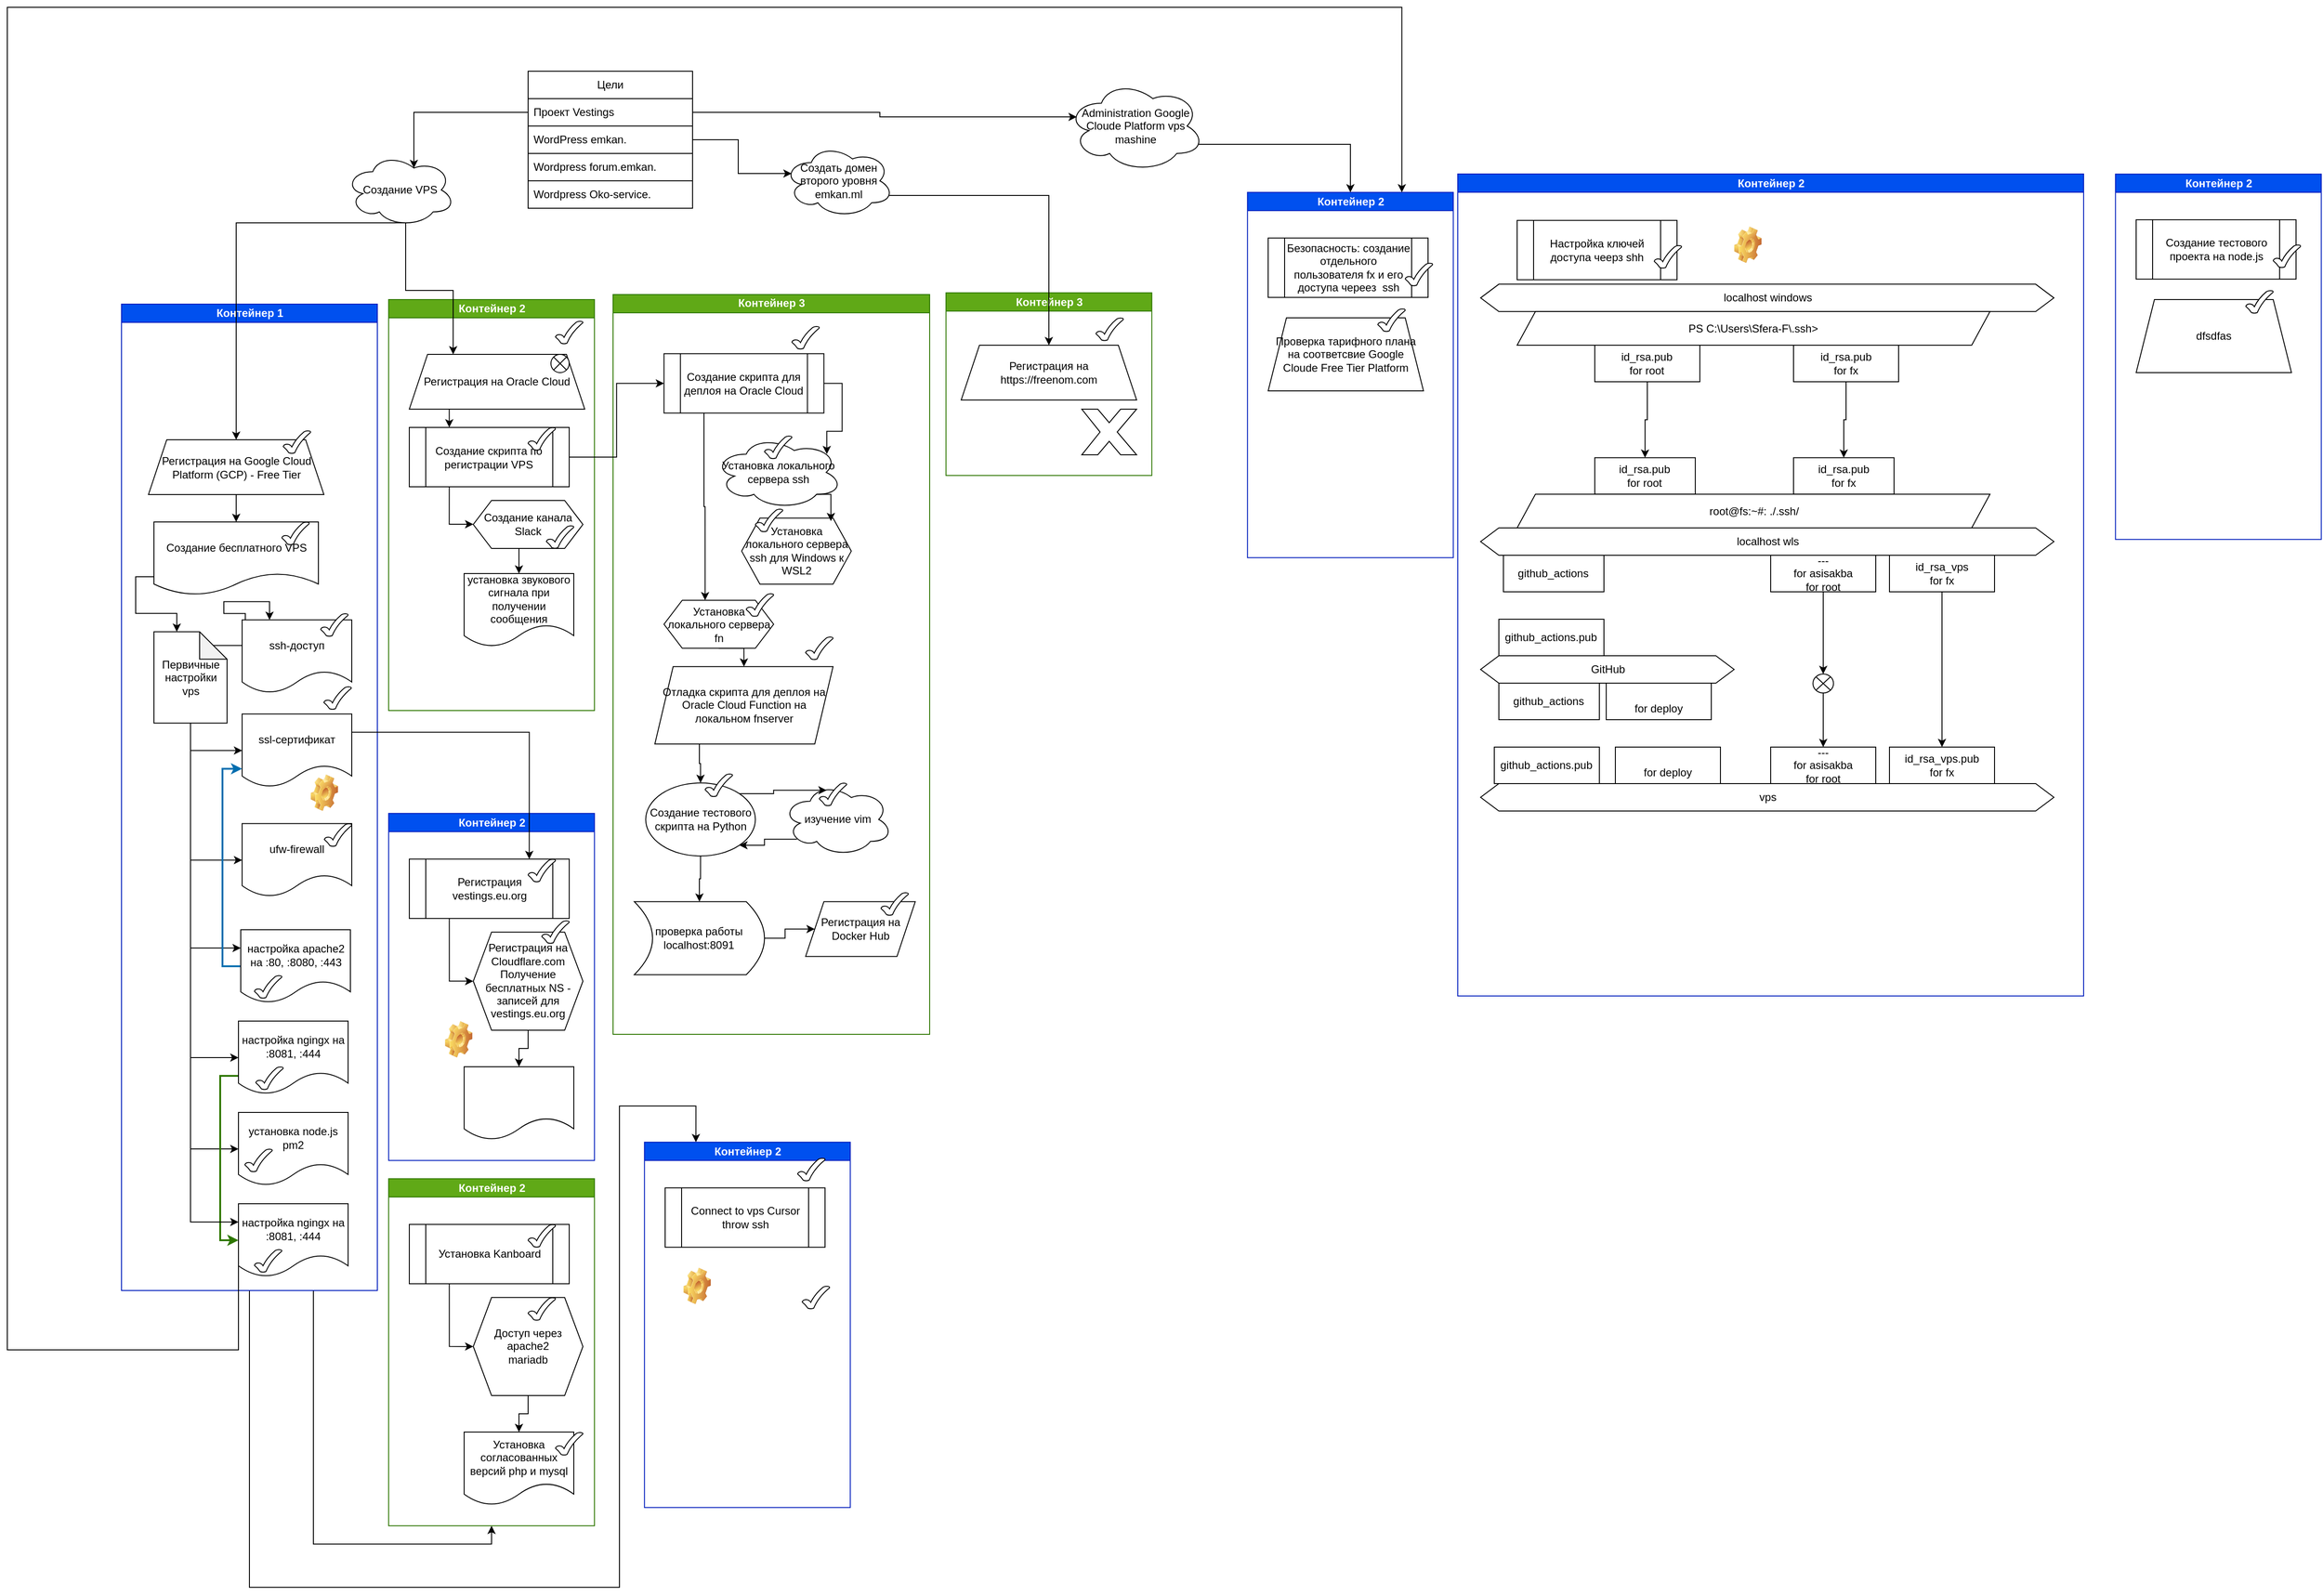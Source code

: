 <mxfile version="27.1.1">
  <diagram name="Страница — 1" id="y9uAkK9SQgBjB_mhI2ea">
    <mxGraphModel dx="1703" dy="1818" grid="1" gridSize="10" guides="1" tooltips="1" connect="1" arrows="1" fold="1" page="1" pageScale="1" pageWidth="827" pageHeight="1169" math="0" shadow="0">
      <root>
        <mxCell id="0" />
        <mxCell id="1" parent="0" />
        <mxCell id="VCovVzGfJwYaB5BmL19w-1" value="&lt;div&gt;Контейнер 2&lt;/div&gt;" style="swimlane;html=1;startSize=20;horizontal=0;rotation=90;fillColor=#0050ef;fontColor=#ffffff;strokeColor=#001DBC;" vertex="1" parent="1">
          <mxGeometry x="1189.995" y="90.005" width="400" height="225.27" as="geometry">
            <mxRectangle x="207.63" y="435" width="670" height="40" as="alternateBounds" />
          </mxGeometry>
        </mxCell>
        <mxCell id="VCovVzGfJwYaB5BmL19w-12" value="Проверка тарифного плана на соответсвие Google Cloude Free Tier Platform" style="shape=trapezoid;perimeter=trapezoidPerimeter;whiteSpace=wrap;html=1;fixedSize=1;" vertex="1" parent="VCovVzGfJwYaB5BmL19w-1">
          <mxGeometry x="110.01" y="50" width="169.99" height="80" as="geometry" />
        </mxCell>
        <mxCell id="VCovVzGfJwYaB5BmL19w-2" value="Безопасность: создание отдельного пользователя fx и его доступа череез&amp;nbsp; ssh" style="shape=process;whiteSpace=wrap;html=1;backgroundOutline=1;" vertex="1" parent="VCovVzGfJwYaB5BmL19w-1">
          <mxGeometry x="110.005" y="-37.365" width="175" height="65" as="geometry" />
        </mxCell>
        <mxCell id="VCovVzGfJwYaB5BmL19w-3" value="" style="verticalLabelPosition=bottom;verticalAlign=top;html=1;shape=mxgraph.basic.tick" vertex="1" parent="VCovVzGfJwYaB5BmL19w-1">
          <mxGeometry x="260.01" y="-10.01" width="30" height="25" as="geometry" />
        </mxCell>
        <mxCell id="VCovVzGfJwYaB5BmL19w-4" value="" style="verticalLabelPosition=bottom;verticalAlign=top;html=1;shape=mxgraph.basic.tick" vertex="1" parent="VCovVzGfJwYaB5BmL19w-1">
          <mxGeometry x="230.01" y="39.99" width="30" height="25" as="geometry" />
        </mxCell>
        <mxCell id="_iWKkWi0aREAEa-467sO-74" style="edgeStyle=orthogonalEdgeStyle;rounded=0;orthogonalLoop=1;jettySize=auto;html=1;exitX=1;exitY=0.25;exitDx=0;exitDy=0;entryX=1;entryY=0.5;entryDx=0;entryDy=0;" parent="1" source="NwDME-IFeq2rPD6jmmSG-1" target="_iWKkWi0aREAEa-467sO-64" edge="1">
          <mxGeometry relative="1" as="geometry" />
        </mxCell>
        <mxCell id="_iWKkWi0aREAEa-467sO-75" style="edgeStyle=orthogonalEdgeStyle;rounded=0;orthogonalLoop=1;jettySize=auto;html=1;exitX=1;exitY=0.5;exitDx=0;exitDy=0;entryX=0;entryY=0.75;entryDx=0;entryDy=0;" parent="1" source="NwDME-IFeq2rPD6jmmSG-1" target="_iWKkWi0aREAEa-467sO-26" edge="1">
          <mxGeometry relative="1" as="geometry">
            <Array as="points">
              <mxPoint x="185" y="1530" />
              <mxPoint x="590" y="1530" />
              <mxPoint x="590" y="1003" />
              <mxPoint x="674" y="1003" />
            </Array>
          </mxGeometry>
        </mxCell>
        <mxCell id="NwDME-IFeq2rPD6jmmSG-1" value="Контейнер 1" style="swimlane;html=1;startSize=20;horizontal=0;rotation=90;flipV=0;flipH=0;movable=1;resizable=1;rotatable=1;deletable=1;editable=1;locked=0;connectable=1;fillColor=#0050ef;fontColor=#ffffff;strokeColor=#001DBC;" parent="1" vertex="1">
          <mxGeometry x="-355" y="525" width="1080" height="280" as="geometry">
            <mxRectangle x="-25.0" y="435" width="670" height="40" as="alternateBounds" />
          </mxGeometry>
        </mxCell>
        <mxCell id="NwDME-IFeq2rPD6jmmSG-5" value="&lt;div&gt;Создание бесплатного VPS&lt;/div&gt;" style="shape=document;whiteSpace=wrap;html=1;boundedLbl=1;" parent="NwDME-IFeq2rPD6jmmSG-1" vertex="1">
          <mxGeometry x="435.5" y="-161.5" width="180" height="80" as="geometry" />
        </mxCell>
        <mxCell id="_iWKkWi0aREAEa-467sO-4" style="edgeStyle=orthogonalEdgeStyle;rounded=0;orthogonalLoop=1;jettySize=auto;html=1;exitX=0.5;exitY=1;exitDx=0;exitDy=0;entryX=0.5;entryY=0;entryDx=0;entryDy=0;" parent="NwDME-IFeq2rPD6jmmSG-1" source="_iWKkWi0aREAEa-467sO-1" target="NwDME-IFeq2rPD6jmmSG-5" edge="1">
          <mxGeometry relative="1" as="geometry" />
        </mxCell>
        <mxCell id="_iWKkWi0aREAEa-467sO-1" value="Регистрация на Google Cloud Platform (GCP) - Free Tier" style="shape=trapezoid;perimeter=trapezoidPerimeter;whiteSpace=wrap;html=1;fixedSize=1;" parent="NwDME-IFeq2rPD6jmmSG-1" vertex="1">
          <mxGeometry x="429.5" y="-251.5" width="192" height="60" as="geometry" />
        </mxCell>
        <mxCell id="NwDME-IFeq2rPD6jmmSG-21" value="" style="verticalLabelPosition=bottom;verticalAlign=top;html=1;shape=mxgraph.basic.tick" parent="NwDME-IFeq2rPD6jmmSG-1" vertex="1">
          <mxGeometry x="577" y="-261.5" width="30" height="25" as="geometry" />
        </mxCell>
        <mxCell id="_iWKkWi0aREAEa-467sO-17" style="edgeStyle=orthogonalEdgeStyle;rounded=0;orthogonalLoop=1;jettySize=auto;html=1;exitX=0;exitY=0;exitDx=65;exitDy=15;exitPerimeter=0;entryX=0.25;entryY=0;entryDx=0;entryDy=0;" parent="NwDME-IFeq2rPD6jmmSG-1" source="_iWKkWi0aREAEa-467sO-11" target="_iWKkWi0aREAEa-467sO-13" edge="1">
          <mxGeometry relative="1" as="geometry" />
        </mxCell>
        <mxCell id="_iWKkWi0aREAEa-467sO-18" style="edgeStyle=orthogonalEdgeStyle;rounded=0;orthogonalLoop=1;jettySize=auto;html=1;exitX=0.5;exitY=1;exitDx=0;exitDy=0;exitPerimeter=0;entryX=0;entryY=0.5;entryDx=0;entryDy=0;" parent="NwDME-IFeq2rPD6jmmSG-1" source="_iWKkWi0aREAEa-467sO-11" target="_iWKkWi0aREAEa-467sO-14" edge="1">
          <mxGeometry relative="1" as="geometry" />
        </mxCell>
        <mxCell id="_iWKkWi0aREAEa-467sO-19" style="edgeStyle=orthogonalEdgeStyle;rounded=0;orthogonalLoop=1;jettySize=auto;html=1;exitX=0.5;exitY=1;exitDx=0;exitDy=0;exitPerimeter=0;entryX=0;entryY=0.5;entryDx=0;entryDy=0;" parent="NwDME-IFeq2rPD6jmmSG-1" source="_iWKkWi0aREAEa-467sO-11" target="_iWKkWi0aREAEa-467sO-15" edge="1">
          <mxGeometry relative="1" as="geometry" />
        </mxCell>
        <mxCell id="_iWKkWi0aREAEa-467sO-48" style="edgeStyle=orthogonalEdgeStyle;rounded=0;orthogonalLoop=1;jettySize=auto;html=1;exitX=0.5;exitY=1;exitDx=0;exitDy=0;exitPerimeter=0;entryX=0;entryY=0.25;entryDx=0;entryDy=0;" parent="NwDME-IFeq2rPD6jmmSG-1" source="_iWKkWi0aREAEa-467sO-11" target="_iWKkWi0aREAEa-467sO-46" edge="1">
          <mxGeometry relative="1" as="geometry" />
        </mxCell>
        <mxCell id="_iWKkWi0aREAEa-467sO-57" style="edgeStyle=orthogonalEdgeStyle;rounded=0;orthogonalLoop=1;jettySize=auto;html=1;exitX=0.5;exitY=1;exitDx=0;exitDy=0;exitPerimeter=0;entryX=0;entryY=0.5;entryDx=0;entryDy=0;" parent="NwDME-IFeq2rPD6jmmSG-1" source="_iWKkWi0aREAEa-467sO-11" target="_iWKkWi0aREAEa-467sO-54" edge="1">
          <mxGeometry relative="1" as="geometry" />
        </mxCell>
        <mxCell id="_iWKkWi0aREAEa-467sO-58" style="edgeStyle=orthogonalEdgeStyle;rounded=0;orthogonalLoop=1;jettySize=auto;html=1;exitX=0.5;exitY=1;exitDx=0;exitDy=0;exitPerimeter=0;entryX=0;entryY=0.5;entryDx=0;entryDy=0;" parent="NwDME-IFeq2rPD6jmmSG-1" source="_iWKkWi0aREAEa-467sO-11" target="_iWKkWi0aREAEa-467sO-56" edge="1">
          <mxGeometry relative="1" as="geometry">
            <mxPoint x="475.448" y="415" as="targetPoint" />
          </mxGeometry>
        </mxCell>
        <mxCell id="_iWKkWi0aREAEa-467sO-11" value="Первичные настройки vps" style="shape=note;whiteSpace=wrap;html=1;backgroundOutline=1;darkOpacity=0.05;" parent="NwDME-IFeq2rPD6jmmSG-1" vertex="1">
          <mxGeometry x="435.5" y="-41.25" width="80" height="100" as="geometry" />
        </mxCell>
        <mxCell id="_iWKkWi0aREAEa-467sO-13" value="ssh-доступ" style="shape=document;whiteSpace=wrap;html=1;boundedLbl=1;" parent="NwDME-IFeq2rPD6jmmSG-1" vertex="1">
          <mxGeometry x="532" y="-54.25" width="120" height="80" as="geometry" />
        </mxCell>
        <mxCell id="_iWKkWi0aREAEa-467sO-14" value="ssl-сертификат" style="shape=document;whiteSpace=wrap;html=1;boundedLbl=1;" parent="NwDME-IFeq2rPD6jmmSG-1" vertex="1">
          <mxGeometry x="532" y="48.75" width="120" height="80" as="geometry" />
        </mxCell>
        <mxCell id="_iWKkWi0aREAEa-467sO-15" value="ufw-firewall" style="shape=document;whiteSpace=wrap;html=1;boundedLbl=1;" parent="NwDME-IFeq2rPD6jmmSG-1" vertex="1">
          <mxGeometry x="532" y="168.75" width="120" height="80" as="geometry" />
        </mxCell>
        <mxCell id="_iWKkWi0aREAEa-467sO-16" style="edgeStyle=orthogonalEdgeStyle;rounded=0;orthogonalLoop=1;jettySize=auto;html=1;exitX=0;exitY=0.75;exitDx=0;exitDy=0;entryX=0;entryY=0;entryDx=25;entryDy=0;entryPerimeter=0;" parent="NwDME-IFeq2rPD6jmmSG-1" source="NwDME-IFeq2rPD6jmmSG-5" target="_iWKkWi0aREAEa-467sO-11" edge="1">
          <mxGeometry relative="1" as="geometry" />
        </mxCell>
        <mxCell id="_iWKkWi0aREAEa-467sO-20" value="" style="verticalLabelPosition=bottom;verticalAlign=top;html=1;shape=mxgraph.basic.tick" parent="NwDME-IFeq2rPD6jmmSG-1" vertex="1">
          <mxGeometry x="575.5" y="-161.5" width="30" height="25" as="geometry" />
        </mxCell>
        <mxCell id="_iWKkWi0aREAEa-467sO-5" value="" style="verticalLabelPosition=bottom;verticalAlign=top;html=1;shape=mxgraph.basic.tick" parent="NwDME-IFeq2rPD6jmmSG-1" vertex="1">
          <mxGeometry x="618" y="-61.25" width="30" height="25" as="geometry" />
        </mxCell>
        <mxCell id="_iWKkWi0aREAEa-467sO-21" value="" style="verticalLabelPosition=bottom;verticalAlign=top;html=1;shape=mxgraph.basic.tick" parent="NwDME-IFeq2rPD6jmmSG-1" vertex="1">
          <mxGeometry x="621.5" y="18.75" width="30" height="25" as="geometry" />
        </mxCell>
        <mxCell id="_iWKkWi0aREAEa-467sO-22" value="" style="verticalLabelPosition=bottom;verticalAlign=top;html=1;shape=mxgraph.basic.tick" parent="NwDME-IFeq2rPD6jmmSG-1" vertex="1">
          <mxGeometry x="622" y="168.75" width="30" height="25" as="geometry" />
        </mxCell>
        <mxCell id="_iWKkWi0aREAEa-467sO-49" style="edgeStyle=orthogonalEdgeStyle;rounded=0;orthogonalLoop=1;jettySize=auto;html=1;exitX=0;exitY=0.5;exitDx=0;exitDy=0;entryX=0;entryY=0.75;entryDx=0;entryDy=0;fillColor=#1ba1e2;strokeColor=#006EAF;strokeWidth=2;" parent="NwDME-IFeq2rPD6jmmSG-1" source="_iWKkWi0aREAEa-467sO-46" target="_iWKkWi0aREAEa-467sO-14" edge="1">
          <mxGeometry relative="1" as="geometry" />
        </mxCell>
        <mxCell id="_iWKkWi0aREAEa-467sO-46" value="настройка apache2&lt;br&gt;на :80, :8080, :443" style="shape=document;whiteSpace=wrap;html=1;boundedLbl=1;" parent="NwDME-IFeq2rPD6jmmSG-1" vertex="1">
          <mxGeometry x="530.5" y="285" width="120" height="80" as="geometry" />
        </mxCell>
        <mxCell id="_iWKkWi0aREAEa-467sO-47" value="" style="verticalLabelPosition=bottom;verticalAlign=top;html=1;shape=mxgraph.basic.tick" parent="NwDME-IFeq2rPD6jmmSG-1" vertex="1">
          <mxGeometry x="545.5" y="335" width="30" height="25" as="geometry" />
        </mxCell>
        <mxCell id="MG9vdnyTiC7GRD6fxwUX-9" value="" style="shape=image;html=1;verticalLabelPosition=bottom;verticalAlign=top;imageAspect=0;image=img/clipart/Gear_128x128.png" parent="NwDME-IFeq2rPD6jmmSG-1" vertex="1">
          <mxGeometry x="607.0" y="115" width="30" height="40" as="geometry" />
        </mxCell>
        <mxCell id="_iWKkWi0aREAEa-467sO-60" style="edgeStyle=orthogonalEdgeStyle;rounded=0;orthogonalLoop=1;jettySize=auto;html=1;exitX=0;exitY=0.75;exitDx=0;exitDy=0;entryX=0;entryY=0.5;entryDx=0;entryDy=0;fillColor=#60a917;strokeColor=#2D7600;strokeWidth=2;" parent="NwDME-IFeq2rPD6jmmSG-1" source="_iWKkWi0aREAEa-467sO-54" target="_iWKkWi0aREAEa-467sO-55" edge="1">
          <mxGeometry relative="1" as="geometry" />
        </mxCell>
        <mxCell id="_iWKkWi0aREAEa-467sO-54" value="настройка ngingx на :8081, :444" style="shape=document;whiteSpace=wrap;html=1;boundedLbl=1;" parent="NwDME-IFeq2rPD6jmmSG-1" vertex="1">
          <mxGeometry x="528" y="385" width="120" height="80" as="geometry" />
        </mxCell>
        <mxCell id="_iWKkWi0aREAEa-467sO-55" value="настройка ngingx на :8081, :444" style="shape=document;whiteSpace=wrap;html=1;boundedLbl=1;" parent="NwDME-IFeq2rPD6jmmSG-1" vertex="1">
          <mxGeometry x="528" y="585" width="120" height="80" as="geometry" />
        </mxCell>
        <mxCell id="_iWKkWi0aREAEa-467sO-56" value="установка node.js&lt;br&gt;pm2" style="shape=document;whiteSpace=wrap;html=1;boundedLbl=1;" parent="NwDME-IFeq2rPD6jmmSG-1" vertex="1">
          <mxGeometry x="528" y="485" width="120" height="80" as="geometry" />
        </mxCell>
        <mxCell id="_iWKkWi0aREAEa-467sO-59" style="edgeStyle=orthogonalEdgeStyle;rounded=0;orthogonalLoop=1;jettySize=auto;html=1;exitX=0.5;exitY=1;exitDx=0;exitDy=0;exitPerimeter=0;entryX=0;entryY=0.25;entryDx=0;entryDy=0;" parent="NwDME-IFeq2rPD6jmmSG-1" source="_iWKkWi0aREAEa-467sO-11" target="_iWKkWi0aREAEa-467sO-55" edge="1">
          <mxGeometry relative="1" as="geometry" />
        </mxCell>
        <mxCell id="_iWKkWi0aREAEa-467sO-61" value="" style="verticalLabelPosition=bottom;verticalAlign=top;html=1;shape=mxgraph.basic.tick" parent="NwDME-IFeq2rPD6jmmSG-1" vertex="1">
          <mxGeometry x="547" y="435" width="30" height="25" as="geometry" />
        </mxCell>
        <mxCell id="_iWKkWi0aREAEa-467sO-62" value="" style="verticalLabelPosition=bottom;verticalAlign=top;html=1;shape=mxgraph.basic.tick" parent="NwDME-IFeq2rPD6jmmSG-1" vertex="1">
          <mxGeometry x="535" y="525" width="30" height="25" as="geometry" />
        </mxCell>
        <mxCell id="_iWKkWi0aREAEa-467sO-63" value="" style="verticalLabelPosition=bottom;verticalAlign=top;html=1;shape=mxgraph.basic.tick" parent="NwDME-IFeq2rPD6jmmSG-1" vertex="1">
          <mxGeometry x="545.5" y="635" width="30" height="25" as="geometry" />
        </mxCell>
        <mxCell id="NwDME-IFeq2rPD6jmmSG-6" value="&lt;div&gt;Контейнер 2&lt;/div&gt;" style="swimlane;html=1;startSize=20;horizontal=0;rotation=90;fillColor=#60a917;fontColor=#ffffff;strokeColor=#2D7600;" parent="1" vertex="1">
          <mxGeometry x="224.99" y="232.37" width="450.01" height="225.27" as="geometry">
            <mxRectangle x="207.63" y="435" width="670" height="40" as="alternateBounds" />
          </mxGeometry>
        </mxCell>
        <mxCell id="NwDME-IFeq2rPD6jmmSG-24" value="Создание канала Slack" style="shape=hexagon;perimeter=hexagonPerimeter2;whiteSpace=wrap;html=1;fixedSize=1;" parent="NwDME-IFeq2rPD6jmmSG-6" vertex="1">
          <mxGeometry x="205.005" y="107.625" width="120" height="52.5" as="geometry" />
        </mxCell>
        <mxCell id="NwDME-IFeq2rPD6jmmSG-20" value="Создание скрипта по регистрации VPS" style="shape=process;whiteSpace=wrap;html=1;backgroundOutline=1;" parent="NwDME-IFeq2rPD6jmmSG-6" vertex="1">
          <mxGeometry x="134.995" y="27.635" width="175" height="65" as="geometry" />
        </mxCell>
        <mxCell id="NwDME-IFeq2rPD6jmmSG-25" style="edgeStyle=orthogonalEdgeStyle;rounded=0;orthogonalLoop=1;jettySize=auto;html=1;exitX=0.25;exitY=1;exitDx=0;exitDy=0;" parent="NwDME-IFeq2rPD6jmmSG-6" source="NwDME-IFeq2rPD6jmmSG-20" edge="1">
          <mxGeometry relative="1" as="geometry">
            <mxPoint x="205.01" y="133.63" as="targetPoint" />
            <Array as="points">
              <mxPoint x="179" y="134" />
            </Array>
          </mxGeometry>
        </mxCell>
        <mxCell id="NwDME-IFeq2rPD6jmmSG-8" value="" style="verticalLabelPosition=bottom;verticalAlign=top;html=1;shape=mxgraph.basic.tick" parent="NwDME-IFeq2rPD6jmmSG-6" vertex="1">
          <mxGeometry x="264.99" y="27.63" width="30" height="25" as="geometry" />
        </mxCell>
        <mxCell id="NwDME-IFeq2rPD6jmmSG-26" value="" style="verticalLabelPosition=bottom;verticalAlign=top;html=1;shape=mxgraph.basic.tick" parent="NwDME-IFeq2rPD6jmmSG-6" vertex="1">
          <mxGeometry x="285" y="135.13" width="30" height="25" as="geometry" />
        </mxCell>
        <mxCell id="NwDME-IFeq2rPD6jmmSG-27" value="установка звукового сигнала при получении сообщения" style="shape=document;whiteSpace=wrap;html=1;boundedLbl=1;" parent="NwDME-IFeq2rPD6jmmSG-6" vertex="1">
          <mxGeometry x="195.005" y="187.635" width="120" height="80" as="geometry" />
        </mxCell>
        <mxCell id="NwDME-IFeq2rPD6jmmSG-28" style="edgeStyle=orthogonalEdgeStyle;rounded=0;orthogonalLoop=1;jettySize=auto;html=1;entryX=0.5;entryY=0;entryDx=0;entryDy=0;" parent="NwDME-IFeq2rPD6jmmSG-6" target="NwDME-IFeq2rPD6jmmSG-27" edge="1">
          <mxGeometry relative="1" as="geometry">
            <mxPoint x="264.995" y="197.635" as="targetPoint" />
            <mxPoint x="255.01" y="160.63" as="sourcePoint" />
          </mxGeometry>
        </mxCell>
        <mxCell id="_iWKkWi0aREAEa-467sO-50" style="edgeStyle=orthogonalEdgeStyle;rounded=0;orthogonalLoop=1;jettySize=auto;html=1;exitX=0.25;exitY=1;exitDx=0;exitDy=0;entryX=0.25;entryY=0;entryDx=0;entryDy=0;" parent="NwDME-IFeq2rPD6jmmSG-6" source="NwDME-IFeq2rPD6jmmSG-2" target="NwDME-IFeq2rPD6jmmSG-20" edge="1">
          <mxGeometry relative="1" as="geometry" />
        </mxCell>
        <mxCell id="NwDME-IFeq2rPD6jmmSG-2" value="Регистрация на Oracle Cloud" style="shape=trapezoid;perimeter=trapezoidPerimeter;whiteSpace=wrap;html=1;fixedSize=1;" parent="NwDME-IFeq2rPD6jmmSG-6" vertex="1">
          <mxGeometry x="134.99" y="-52.37" width="192" height="60" as="geometry" />
        </mxCell>
        <mxCell id="NwDME-IFeq2rPD6jmmSG-3" value="" style="verticalLabelPosition=bottom;verticalAlign=top;html=1;shape=mxgraph.basic.tick" parent="NwDME-IFeq2rPD6jmmSG-6" vertex="1">
          <mxGeometry x="294.99" y="-88.87" width="30" height="25" as="geometry" />
        </mxCell>
        <mxCell id="_iWKkWi0aREAEa-467sO-2" value="" style="shape=sumEllipse;perimeter=ellipsePerimeter;whiteSpace=wrap;html=1;backgroundOutline=1;" parent="NwDME-IFeq2rPD6jmmSG-6" vertex="1">
          <mxGeometry x="289.99" y="-52.37" width="20" height="20" as="geometry" />
        </mxCell>
        <mxCell id="NwDME-IFeq2rPD6jmmSG-11" style="edgeStyle=orthogonalEdgeStyle;rounded=0;orthogonalLoop=1;jettySize=auto;html=1;exitX=0.55;exitY=0.95;exitDx=0;exitDy=0;exitPerimeter=0;entryX=0.25;entryY=0;entryDx=0;entryDy=0;" parent="1" source="NwDME-IFeq2rPD6jmmSG-10" target="NwDME-IFeq2rPD6jmmSG-2" edge="1">
          <mxGeometry relative="1" as="geometry" />
        </mxCell>
        <mxCell id="_iWKkWi0aREAEa-467sO-51" style="edgeStyle=orthogonalEdgeStyle;rounded=0;orthogonalLoop=1;jettySize=auto;html=1;exitX=0.55;exitY=0.95;exitDx=0;exitDy=0;exitPerimeter=0;" parent="1" source="NwDME-IFeq2rPD6jmmSG-10" target="_iWKkWi0aREAEa-467sO-1" edge="1">
          <mxGeometry relative="1" as="geometry" />
        </mxCell>
        <mxCell id="NwDME-IFeq2rPD6jmmSG-10" value="Создание VPS" style="ellipse;shape=cloud;whiteSpace=wrap;html=1;" parent="1" vertex="1">
          <mxGeometry x="290" y="-40" width="120" height="80" as="geometry" />
        </mxCell>
        <mxCell id="NwDME-IFeq2rPD6jmmSG-13" value="Цели" style="swimlane;fontStyle=0;childLayout=stackLayout;horizontal=1;startSize=30;horizontalStack=0;resizeParent=1;resizeParentMax=0;resizeLast=0;collapsible=1;marginBottom=0;whiteSpace=wrap;html=1;" parent="1" vertex="1">
          <mxGeometry x="490" y="-130" width="180" height="150" as="geometry" />
        </mxCell>
        <mxCell id="NwDME-IFeq2rPD6jmmSG-14" value="&lt;div&gt;Проект Vestings&lt;/div&gt;" style="text;align=left;verticalAlign=middle;spacingLeft=4;spacingRight=4;overflow=hidden;points=[[0,0.5],[1,0.5]];portConstraint=eastwest;rotatable=0;whiteSpace=wrap;html=1;rounded=0;glass=0;" parent="NwDME-IFeq2rPD6jmmSG-13" vertex="1">
          <mxGeometry y="30" width="180" height="30" as="geometry" />
        </mxCell>
        <mxCell id="NwDME-IFeq2rPD6jmmSG-15" value="WordPress emkan." style="text;strokeColor=default;fillColor=none;align=left;verticalAlign=middle;spacingLeft=4;spacingRight=4;overflow=hidden;points=[[0,0.5],[1,0.5]];portConstraint=eastwest;rotatable=0;whiteSpace=wrap;html=1;" parent="NwDME-IFeq2rPD6jmmSG-13" vertex="1">
          <mxGeometry y="60" width="180" height="30" as="geometry" />
        </mxCell>
        <mxCell id="NwDME-IFeq2rPD6jmmSG-16" value="Wordpress forum.emkan." style="text;strokeColor=default;fillColor=none;align=left;verticalAlign=middle;spacingLeft=4;spacingRight=4;overflow=hidden;points=[[0,0.5],[1,0.5]];portConstraint=eastwest;rotatable=0;whiteSpace=wrap;html=1;" parent="NwDME-IFeq2rPD6jmmSG-13" vertex="1">
          <mxGeometry y="90" width="180" height="30" as="geometry" />
        </mxCell>
        <mxCell id="NwDME-IFeq2rPD6jmmSG-17" value="Wordpress Oko-service." style="text;strokeColor=none;fillColor=none;align=left;verticalAlign=middle;spacingLeft=4;spacingRight=4;overflow=hidden;points=[[0,0.5],[1,0.5]];portConstraint=eastwest;rotatable=0;whiteSpace=wrap;html=1;" parent="NwDME-IFeq2rPD6jmmSG-13" vertex="1">
          <mxGeometry y="120" width="180" height="30" as="geometry" />
        </mxCell>
        <mxCell id="NwDME-IFeq2rPD6jmmSG-18" style="edgeStyle=orthogonalEdgeStyle;rounded=0;orthogonalLoop=1;jettySize=auto;html=1;exitX=0;exitY=0.5;exitDx=0;exitDy=0;entryX=0.625;entryY=0.2;entryDx=0;entryDy=0;entryPerimeter=0;" parent="1" source="NwDME-IFeq2rPD6jmmSG-14" target="NwDME-IFeq2rPD6jmmSG-10" edge="1">
          <mxGeometry relative="1" as="geometry" />
        </mxCell>
        <mxCell id="NwDME-IFeq2rPD6jmmSG-29" value="&lt;div&gt;Контейнер 3&lt;/div&gt;" style="swimlane;html=1;startSize=20;horizontal=0;rotation=90;movable=1;resizable=1;rotatable=1;deletable=1;editable=1;locked=0;connectable=1;fillColor=#60a917;fontColor=#ffffff;strokeColor=#2D7600;" parent="1" vertex="1">
          <mxGeometry x="351.25" y="346.25" width="810.01" height="346.5" as="geometry">
            <mxRectangle x="207.63" y="435" width="670" height="40" as="alternateBounds" />
          </mxGeometry>
        </mxCell>
        <mxCell id="NwDME-IFeq2rPD6jmmSG-47" style="edgeStyle=orthogonalEdgeStyle;rounded=0;orthogonalLoop=1;jettySize=auto;html=1;exitX=0.25;exitY=1;exitDx=0;exitDy=0;entryX=0.375;entryY=0;entryDx=0;entryDy=0;" parent="NwDME-IFeq2rPD6jmmSG-29" source="NwDME-IFeq2rPD6jmmSG-38" target="NwDME-IFeq2rPD6jmmSG-39" edge="1">
          <mxGeometry relative="1" as="geometry" />
        </mxCell>
        <mxCell id="NwDME-IFeq2rPD6jmmSG-38" value="Создание скрипта для деплоя на Oracle Cloud" style="shape=process;whiteSpace=wrap;html=1;backgroundOutline=1;" parent="NwDME-IFeq2rPD6jmmSG-29" vertex="1">
          <mxGeometry x="287.485" y="-166.995" width="175" height="65" as="geometry" />
        </mxCell>
        <mxCell id="0CBNLFLHZw1cjYQpGo53-4" style="edgeStyle=orthogonalEdgeStyle;rounded=0;orthogonalLoop=1;jettySize=auto;html=1;exitX=0.5;exitY=1;exitDx=0;exitDy=0;entryX=0.5;entryY=0;entryDx=0;entryDy=0;" parent="NwDME-IFeq2rPD6jmmSG-29" source="NwDME-IFeq2rPD6jmmSG-39" target="0CBNLFLHZw1cjYQpGo53-3" edge="1">
          <mxGeometry relative="1" as="geometry" />
        </mxCell>
        <mxCell id="NwDME-IFeq2rPD6jmmSG-39" value="&lt;div&gt;Установка локального сервера fn&lt;/div&gt;" style="shape=hexagon;perimeter=hexagonPerimeter2;whiteSpace=wrap;html=1;fixedSize=1;" parent="NwDME-IFeq2rPD6jmmSG-29" vertex="1">
          <mxGeometry x="287.485" y="103.005" width="120" height="52.5" as="geometry" />
        </mxCell>
        <mxCell id="NwDME-IFeq2rPD6jmmSG-42" value="Установка локального сервера ssh" style="ellipse;shape=cloud;whiteSpace=wrap;html=1;" parent="NwDME-IFeq2rPD6jmmSG-29" vertex="1">
          <mxGeometry x="342.49" y="-77" width="140.01" height="80" as="geometry" />
        </mxCell>
        <mxCell id="NwDME-IFeq2rPD6jmmSG-43" style="edgeStyle=orthogonalEdgeStyle;rounded=0;orthogonalLoop=1;jettySize=auto;html=1;exitX=1;exitY=0.5;exitDx=0;exitDy=0;entryX=0.88;entryY=0.25;entryDx=0;entryDy=0;entryPerimeter=0;" parent="NwDME-IFeq2rPD6jmmSG-29" source="NwDME-IFeq2rPD6jmmSG-38" target="NwDME-IFeq2rPD6jmmSG-42" edge="1">
          <mxGeometry relative="1" as="geometry" />
        </mxCell>
        <mxCell id="NwDME-IFeq2rPD6jmmSG-45" value="&lt;div&gt;Установка локального сервера ssh для Windows к WSL2&lt;/div&gt;" style="shape=hexagon;perimeter=hexagonPerimeter2;whiteSpace=wrap;html=1;fixedSize=1;" parent="NwDME-IFeq2rPD6jmmSG-29" vertex="1">
          <mxGeometry x="372.49" y="13" width="120" height="72.37" as="geometry" />
        </mxCell>
        <mxCell id="NwDME-IFeq2rPD6jmmSG-46" style="edgeStyle=orthogonalEdgeStyle;rounded=0;orthogonalLoop=1;jettySize=auto;html=1;exitX=0.8;exitY=0.8;exitDx=0;exitDy=0;exitPerimeter=0;entryX=0.814;entryY=0.046;entryDx=0;entryDy=0;entryPerimeter=0;" parent="NwDME-IFeq2rPD6jmmSG-29" source="NwDME-IFeq2rPD6jmmSG-42" target="NwDME-IFeq2rPD6jmmSG-45" edge="1">
          <mxGeometry relative="1" as="geometry" />
        </mxCell>
        <mxCell id="NwDME-IFeq2rPD6jmmSG-49" value="" style="verticalLabelPosition=bottom;verticalAlign=top;html=1;shape=mxgraph.basic.tick" parent="NwDME-IFeq2rPD6jmmSG-29" vertex="1">
          <mxGeometry x="427.49" y="-197" width="30" height="25" as="geometry" />
        </mxCell>
        <mxCell id="NwDME-IFeq2rPD6jmmSG-50" value="" style="verticalLabelPosition=bottom;verticalAlign=top;html=1;shape=mxgraph.basic.tick" parent="NwDME-IFeq2rPD6jmmSG-29" vertex="1">
          <mxGeometry x="397.49" y="-77" width="30" height="25" as="geometry" />
        </mxCell>
        <mxCell id="NwDME-IFeq2rPD6jmmSG-51" value="" style="verticalLabelPosition=bottom;verticalAlign=top;html=1;shape=mxgraph.basic.tick" parent="NwDME-IFeq2rPD6jmmSG-29" vertex="1">
          <mxGeometry x="377.49" y="95.64" width="30" height="25" as="geometry" />
        </mxCell>
        <mxCell id="NwDME-IFeq2rPD6jmmSG-52" value="" style="verticalLabelPosition=bottom;verticalAlign=top;html=1;shape=mxgraph.basic.tick" parent="NwDME-IFeq2rPD6jmmSG-29" vertex="1">
          <mxGeometry x="387.49" y="3" width="30" height="25" as="geometry" />
        </mxCell>
        <mxCell id="YflyUX5L_feNzryWRgsf-3" style="edgeStyle=orthogonalEdgeStyle;rounded=0;orthogonalLoop=1;jettySize=auto;html=1;exitX=0.25;exitY=1;exitDx=0;exitDy=0;entryX=0.5;entryY=0;entryDx=0;entryDy=0;" parent="NwDME-IFeq2rPD6jmmSG-29" source="0CBNLFLHZw1cjYQpGo53-3" target="YflyUX5L_feNzryWRgsf-2" edge="1">
          <mxGeometry relative="1" as="geometry" />
        </mxCell>
        <mxCell id="0CBNLFLHZw1cjYQpGo53-3" value="Отладка скрипта для деплоя на Oracle Cloud Function на локальном fnserver" style="shape=parallelogram;perimeter=parallelogramPerimeter;whiteSpace=wrap;html=1;fixedSize=1;" parent="NwDME-IFeq2rPD6jmmSG-29" vertex="1">
          <mxGeometry x="277.49" y="175.64" width="195" height="84.73" as="geometry" />
        </mxCell>
        <mxCell id="0CBNLFLHZw1cjYQpGo53-5" value="" style="verticalLabelPosition=bottom;verticalAlign=top;html=1;shape=mxgraph.basic.tick" parent="NwDME-IFeq2rPD6jmmSG-29" vertex="1">
          <mxGeometry x="442.49" y="143" width="30" height="25" as="geometry" />
        </mxCell>
        <mxCell id="MG9vdnyTiC7GRD6fxwUX-7" style="edgeStyle=orthogonalEdgeStyle;rounded=0;orthogonalLoop=1;jettySize=auto;html=1;exitX=0.5;exitY=1;exitDx=0;exitDy=0;entryX=0.5;entryY=0;entryDx=0;entryDy=0;" parent="NwDME-IFeq2rPD6jmmSG-29" source="YflyUX5L_feNzryWRgsf-2" target="MG9vdnyTiC7GRD6fxwUX-6" edge="1">
          <mxGeometry relative="1" as="geometry" />
        </mxCell>
        <mxCell id="YflyUX5L_feNzryWRgsf-2" value="Создание тестового скрипта на Python" style="ellipse;whiteSpace=wrap;html=1;" parent="NwDME-IFeq2rPD6jmmSG-29" vertex="1">
          <mxGeometry x="267.49" y="303" width="120" height="80" as="geometry" />
        </mxCell>
        <mxCell id="MG9vdnyTiC7GRD6fxwUX-1" value="" style="verticalLabelPosition=bottom;verticalAlign=top;html=1;shape=mxgraph.basic.tick" parent="NwDME-IFeq2rPD6jmmSG-29" vertex="1">
          <mxGeometry x="332.49" y="293" width="30" height="25" as="geometry" />
        </mxCell>
        <mxCell id="MG9vdnyTiC7GRD6fxwUX-4" style="edgeStyle=orthogonalEdgeStyle;rounded=0;orthogonalLoop=1;jettySize=auto;html=1;exitX=0.13;exitY=0.77;exitDx=0;exitDy=0;exitPerimeter=0;entryX=1;entryY=1;entryDx=0;entryDy=0;" parent="NwDME-IFeq2rPD6jmmSG-29" source="MG9vdnyTiC7GRD6fxwUX-2" target="YflyUX5L_feNzryWRgsf-2" edge="1">
          <mxGeometry relative="1" as="geometry" />
        </mxCell>
        <mxCell id="MG9vdnyTiC7GRD6fxwUX-2" value="изучение vim" style="ellipse;shape=cloud;whiteSpace=wrap;html=1;" parent="NwDME-IFeq2rPD6jmmSG-29" vertex="1">
          <mxGeometry x="417.49" y="303" width="120" height="80" as="geometry" />
        </mxCell>
        <mxCell id="MG9vdnyTiC7GRD6fxwUX-3" style="edgeStyle=orthogonalEdgeStyle;rounded=0;orthogonalLoop=1;jettySize=auto;html=1;exitX=1;exitY=0;exitDx=0;exitDy=0;entryX=0.4;entryY=0.1;entryDx=0;entryDy=0;entryPerimeter=0;" parent="NwDME-IFeq2rPD6jmmSG-29" source="YflyUX5L_feNzryWRgsf-2" target="MG9vdnyTiC7GRD6fxwUX-2" edge="1">
          <mxGeometry relative="1" as="geometry" />
        </mxCell>
        <mxCell id="MG9vdnyTiC7GRD6fxwUX-5" value="" style="verticalLabelPosition=bottom;verticalAlign=top;html=1;shape=mxgraph.basic.tick" parent="NwDME-IFeq2rPD6jmmSG-29" vertex="1">
          <mxGeometry x="457.49" y="303" width="30" height="25" as="geometry" />
        </mxCell>
        <mxCell id="MG9vdnyTiC7GRD6fxwUX-12" style="edgeStyle=orthogonalEdgeStyle;rounded=0;orthogonalLoop=1;jettySize=auto;html=1;exitX=1;exitY=0.5;exitDx=0;exitDy=0;entryX=0;entryY=0.5;entryDx=0;entryDy=0;" parent="NwDME-IFeq2rPD6jmmSG-29" source="MG9vdnyTiC7GRD6fxwUX-6" target="MG9vdnyTiC7GRD6fxwUX-8" edge="1">
          <mxGeometry relative="1" as="geometry" />
        </mxCell>
        <mxCell id="MG9vdnyTiC7GRD6fxwUX-6" value="проверка работы localhost:8091" style="shape=dataStorage;whiteSpace=wrap;html=1;fixedSize=1;flipV=0;flipH=1;" parent="NwDME-IFeq2rPD6jmmSG-29" vertex="1">
          <mxGeometry x="255" y="433" width="142.49" height="80" as="geometry" />
        </mxCell>
        <mxCell id="MG9vdnyTiC7GRD6fxwUX-8" value="Регистрация на Docker Hub" style="shape=parallelogram;perimeter=parallelogramPerimeter;whiteSpace=wrap;html=1;fixedSize=1;" parent="NwDME-IFeq2rPD6jmmSG-29" vertex="1">
          <mxGeometry x="442.49" y="433" width="120" height="60" as="geometry" />
        </mxCell>
        <mxCell id="MG9vdnyTiC7GRD6fxwUX-13" value="" style="verticalLabelPosition=bottom;verticalAlign=top;html=1;shape=mxgraph.basic.tick" parent="NwDME-IFeq2rPD6jmmSG-29" vertex="1">
          <mxGeometry x="524.98" y="423" width="30" height="25" as="geometry" />
        </mxCell>
        <mxCell id="NwDME-IFeq2rPD6jmmSG-37" value="&lt;div&gt;Контейнер 3&lt;/div&gt;" style="swimlane;html=1;startSize=20;horizontal=0;rotation=90;fillColor=#60a917;fontColor=#ffffff;strokeColor=#2D7600;" parent="1" vertex="1">
          <mxGeometry x="960.01" y="99.99" width="200" height="225.27" as="geometry">
            <mxRectangle x="207.63" y="435" width="670" height="40" as="alternateBounds" />
          </mxGeometry>
        </mxCell>
        <mxCell id="_iWKkWi0aREAEa-467sO-6" value="Регистрация на https://freenom.com" style="shape=trapezoid;perimeter=trapezoidPerimeter;whiteSpace=wrap;html=1;fixedSize=1;" parent="NwDME-IFeq2rPD6jmmSG-37" vertex="1">
          <mxGeometry x="4.005" y="70.005" width="192" height="60" as="geometry" />
        </mxCell>
        <mxCell id="_iWKkWi0aREAEa-467sO-7" value="" style="verticalLabelPosition=bottom;verticalAlign=top;html=1;shape=mxgraph.basic.tick" parent="NwDME-IFeq2rPD6jmmSG-37" vertex="1">
          <mxGeometry x="151.505" y="40.005" width="30" height="25" as="geometry" />
        </mxCell>
        <mxCell id="_iWKkWi0aREAEa-467sO-52" value="" style="verticalLabelPosition=bottom;verticalAlign=top;html=1;shape=mxgraph.basic.x" parent="NwDME-IFeq2rPD6jmmSG-37" vertex="1">
          <mxGeometry x="136" y="140.01" width="60.01" height="50.01" as="geometry" />
        </mxCell>
        <mxCell id="NwDME-IFeq2rPD6jmmSG-41" style="edgeStyle=orthogonalEdgeStyle;rounded=0;orthogonalLoop=1;jettySize=auto;html=1;exitX=1;exitY=0.5;exitDx=0;exitDy=0;entryX=0;entryY=0.5;entryDx=0;entryDy=0;" parent="1" source="NwDME-IFeq2rPD6jmmSG-20" target="NwDME-IFeq2rPD6jmmSG-38" edge="1">
          <mxGeometry relative="1" as="geometry" />
        </mxCell>
        <mxCell id="_iWKkWi0aREAEa-467sO-10" style="edgeStyle=orthogonalEdgeStyle;rounded=0;orthogonalLoop=1;jettySize=auto;html=1;exitX=0.96;exitY=0.7;exitDx=0;exitDy=0;exitPerimeter=0;" parent="1" source="_iWKkWi0aREAEa-467sO-8" target="_iWKkWi0aREAEa-467sO-6" edge="1">
          <mxGeometry relative="1" as="geometry" />
        </mxCell>
        <mxCell id="_iWKkWi0aREAEa-467sO-8" value="Создать домен второго уровня emkan.ml" style="ellipse;shape=cloud;whiteSpace=wrap;html=1;" parent="1" vertex="1">
          <mxGeometry x="770" y="-50" width="120" height="80" as="geometry" />
        </mxCell>
        <mxCell id="_iWKkWi0aREAEa-467sO-9" style="edgeStyle=orthogonalEdgeStyle;rounded=0;orthogonalLoop=1;jettySize=auto;html=1;exitX=1;exitY=0.5;exitDx=0;exitDy=0;entryX=0.07;entryY=0.4;entryDx=0;entryDy=0;entryPerimeter=0;" parent="1" source="NwDME-IFeq2rPD6jmmSG-15" target="_iWKkWi0aREAEa-467sO-8" edge="1">
          <mxGeometry relative="1" as="geometry" />
        </mxCell>
        <mxCell id="_iWKkWi0aREAEa-467sO-26" value="&lt;div&gt;Контейнер 2&lt;/div&gt;" style="swimlane;html=1;startSize=20;horizontal=0;rotation=90;fillColor=#0050ef;fontColor=#ffffff;strokeColor=#001DBC;" parent="1" vertex="1">
          <mxGeometry x="529.995" y="1130.005" width="400" height="225.27" as="geometry">
            <mxRectangle x="207.63" y="435" width="670" height="40" as="alternateBounds" />
          </mxGeometry>
        </mxCell>
        <mxCell id="_iWKkWi0aREAEa-467sO-28" value="Connect to vps Cursor throw ssh" style="shape=process;whiteSpace=wrap;html=1;backgroundOutline=1;" parent="_iWKkWi0aREAEa-467sO-26" vertex="1">
          <mxGeometry x="110.005" y="-37.365" width="175" height="65" as="geometry" />
        </mxCell>
        <mxCell id="_iWKkWi0aREAEa-467sO-30" value="" style="verticalLabelPosition=bottom;verticalAlign=top;html=1;shape=mxgraph.basic.tick" parent="_iWKkWi0aREAEa-467sO-26" vertex="1">
          <mxGeometry x="255.01" y="-70.01" width="30" height="25" as="geometry" />
        </mxCell>
        <mxCell id="_iWKkWi0aREAEa-467sO-31" value="" style="verticalLabelPosition=bottom;verticalAlign=top;html=1;shape=mxgraph.basic.tick" parent="_iWKkWi0aREAEa-467sO-26" vertex="1">
          <mxGeometry x="260.01" y="70.13" width="30" height="25" as="geometry" />
        </mxCell>
        <mxCell id="_iWKkWi0aREAEa-467sO-72" value="" style="shape=image;html=1;verticalLabelPosition=bottom;verticalAlign=top;imageAspect=0;image=img/clipart/Gear_128x128.png" parent="_iWKkWi0aREAEa-467sO-26" vertex="1">
          <mxGeometry x="130.005" y="49.995" width="30" height="40" as="geometry" />
        </mxCell>
        <mxCell id="_iWKkWi0aREAEa-467sO-36" value="&lt;div&gt;Контейнер 2&lt;/div&gt;" style="swimlane;html=1;startSize=20;horizontal=0;rotation=90;fillColor=#0050ef;fontColor=#ffffff;strokeColor=#001DBC;" parent="1" vertex="1">
          <mxGeometry x="260.01" y="759.99" width="380" height="225.27" as="geometry">
            <mxRectangle x="207.63" y="435" width="670" height="40" as="alternateBounds" />
          </mxGeometry>
        </mxCell>
        <mxCell id="_iWKkWi0aREAEa-467sO-37" value="Регистрация на Cloudflare.com&lt;br&gt;Получение бесплатных NS - записей для vestings.eu.org" style="shape=hexagon;perimeter=hexagonPerimeter2;whiteSpace=wrap;html=1;fixedSize=1;" parent="_iWKkWi0aREAEa-467sO-36" vertex="1">
          <mxGeometry x="170.01" y="52.64" width="120" height="107.37" as="geometry" />
        </mxCell>
        <mxCell id="_iWKkWi0aREAEa-467sO-38" value="Регистрация vestings.eu.org" style="shape=process;whiteSpace=wrap;html=1;backgroundOutline=1;" parent="_iWKkWi0aREAEa-467sO-36" vertex="1">
          <mxGeometry x="100.005" y="-27.365" width="175" height="65" as="geometry" />
        </mxCell>
        <mxCell id="_iWKkWi0aREAEa-467sO-39" style="edgeStyle=orthogonalEdgeStyle;rounded=0;orthogonalLoop=1;jettySize=auto;html=1;exitX=0.25;exitY=1;exitDx=0;exitDy=0;entryX=0;entryY=0.5;entryDx=0;entryDy=0;" parent="_iWKkWi0aREAEa-467sO-36" source="_iWKkWi0aREAEa-467sO-38" target="_iWKkWi0aREAEa-467sO-37" edge="1">
          <mxGeometry relative="1" as="geometry" />
        </mxCell>
        <mxCell id="_iWKkWi0aREAEa-467sO-40" value="" style="verticalLabelPosition=bottom;verticalAlign=top;html=1;shape=mxgraph.basic.tick" parent="_iWKkWi0aREAEa-467sO-36" vertex="1">
          <mxGeometry x="230" y="-27.37" width="30" height="25" as="geometry" />
        </mxCell>
        <mxCell id="_iWKkWi0aREAEa-467sO-41" value="" style="verticalLabelPosition=bottom;verticalAlign=top;html=1;shape=mxgraph.basic.tick" parent="_iWKkWi0aREAEa-467sO-36" vertex="1">
          <mxGeometry x="245.01" y="40.01" width="30" height="25" as="geometry" />
        </mxCell>
        <mxCell id="_iWKkWi0aREAEa-467sO-42" value="" style="shape=document;whiteSpace=wrap;html=1;boundedLbl=1;" parent="_iWKkWi0aREAEa-467sO-36" vertex="1">
          <mxGeometry x="160.015" y="199.995" width="120" height="80" as="geometry" />
        </mxCell>
        <mxCell id="_iWKkWi0aREAEa-467sO-43" style="edgeStyle=orthogonalEdgeStyle;rounded=0;orthogonalLoop=1;jettySize=auto;html=1;exitX=0.5;exitY=1;exitDx=0;exitDy=0;entryX=0.5;entryY=0;entryDx=0;entryDy=0;" parent="_iWKkWi0aREAEa-467sO-36" source="_iWKkWi0aREAEa-467sO-37" target="_iWKkWi0aREAEa-467sO-42" edge="1">
          <mxGeometry relative="1" as="geometry">
            <mxPoint x="230.005" y="142.635" as="targetPoint" />
          </mxGeometry>
        </mxCell>
        <mxCell id="YflyUX5L_feNzryWRgsf-1" value="" style="shape=image;html=1;verticalLabelPosition=bottom;verticalAlign=top;imageAspect=0;image=img/clipart/Gear_128x128.png" parent="_iWKkWi0aREAEa-467sO-36" vertex="1">
          <mxGeometry x="138.99" y="150.01" width="30" height="40" as="geometry" />
        </mxCell>
        <mxCell id="_iWKkWi0aREAEa-467sO-44" style="edgeStyle=orthogonalEdgeStyle;rounded=0;orthogonalLoop=1;jettySize=auto;html=1;exitX=1;exitY=0.25;exitDx=0;exitDy=0;entryX=0.75;entryY=0;entryDx=0;entryDy=0;" parent="1" source="_iWKkWi0aREAEa-467sO-14" target="_iWKkWi0aREAEa-467sO-38" edge="1">
          <mxGeometry relative="1" as="geometry" />
        </mxCell>
        <mxCell id="_iWKkWi0aREAEa-467sO-64" value="&lt;div&gt;Контейнер 2&lt;/div&gt;" style="swimlane;html=1;startSize=20;horizontal=0;rotation=90;fillColor=#60a917;fontColor=#ffffff;strokeColor=#2D7600;" parent="1" vertex="1">
          <mxGeometry x="260" y="1160" width="380" height="225.27" as="geometry">
            <mxRectangle x="207.63" y="435" width="670" height="40" as="alternateBounds" />
          </mxGeometry>
        </mxCell>
        <mxCell id="_iWKkWi0aREAEa-467sO-65" value="Доступ через apache2&lt;br&gt;mariadb" style="shape=hexagon;perimeter=hexagonPerimeter2;whiteSpace=wrap;html=1;fixedSize=1;" parent="_iWKkWi0aREAEa-467sO-64" vertex="1">
          <mxGeometry x="170.01" y="52.64" width="120" height="107.37" as="geometry" />
        </mxCell>
        <mxCell id="_iWKkWi0aREAEa-467sO-66" value="Установка Kanboard" style="shape=process;whiteSpace=wrap;html=1;backgroundOutline=1;" parent="_iWKkWi0aREAEa-467sO-64" vertex="1">
          <mxGeometry x="100.005" y="-27.365" width="175" height="65" as="geometry" />
        </mxCell>
        <mxCell id="_iWKkWi0aREAEa-467sO-67" style="edgeStyle=orthogonalEdgeStyle;rounded=0;orthogonalLoop=1;jettySize=auto;html=1;exitX=0.25;exitY=1;exitDx=0;exitDy=0;entryX=0;entryY=0.5;entryDx=0;entryDy=0;" parent="_iWKkWi0aREAEa-467sO-64" source="_iWKkWi0aREAEa-467sO-66" target="_iWKkWi0aREAEa-467sO-65" edge="1">
          <mxGeometry relative="1" as="geometry" />
        </mxCell>
        <mxCell id="_iWKkWi0aREAEa-467sO-68" value="" style="verticalLabelPosition=bottom;verticalAlign=top;html=1;shape=mxgraph.basic.tick" parent="_iWKkWi0aREAEa-467sO-64" vertex="1">
          <mxGeometry x="230" y="-27.37" width="30" height="25" as="geometry" />
        </mxCell>
        <mxCell id="_iWKkWi0aREAEa-467sO-69" value="" style="verticalLabelPosition=bottom;verticalAlign=top;html=1;shape=mxgraph.basic.tick" parent="_iWKkWi0aREAEa-467sO-64" vertex="1">
          <mxGeometry x="230" y="52.64" width="30" height="25" as="geometry" />
        </mxCell>
        <mxCell id="_iWKkWi0aREAEa-467sO-70" value="Установка согласованных версий php и mysql" style="shape=document;whiteSpace=wrap;html=1;boundedLbl=1;" parent="_iWKkWi0aREAEa-467sO-64" vertex="1">
          <mxGeometry x="160.015" y="199.995" width="120" height="80" as="geometry" />
        </mxCell>
        <mxCell id="_iWKkWi0aREAEa-467sO-71" style="edgeStyle=orthogonalEdgeStyle;rounded=0;orthogonalLoop=1;jettySize=auto;html=1;exitX=0.5;exitY=1;exitDx=0;exitDy=0;entryX=0.5;entryY=0;entryDx=0;entryDy=0;" parent="_iWKkWi0aREAEa-467sO-64" source="_iWKkWi0aREAEa-467sO-65" target="_iWKkWi0aREAEa-467sO-70" edge="1">
          <mxGeometry relative="1" as="geometry">
            <mxPoint x="230.005" y="142.635" as="targetPoint" />
          </mxGeometry>
        </mxCell>
        <mxCell id="_iWKkWi0aREAEa-467sO-73" value="" style="verticalLabelPosition=bottom;verticalAlign=top;html=1;shape=mxgraph.basic.tick" parent="_iWKkWi0aREAEa-467sO-64" vertex="1">
          <mxGeometry x="260" y="200.27" width="30" height="25" as="geometry" />
        </mxCell>
        <mxCell id="VCovVzGfJwYaB5BmL19w-9" style="edgeStyle=orthogonalEdgeStyle;rounded=0;orthogonalLoop=1;jettySize=auto;html=1;exitX=0.96;exitY=0.7;exitDx=0;exitDy=0;exitPerimeter=0;entryX=0;entryY=0.5;entryDx=0;entryDy=0;" edge="1" parent="1" source="VCovVzGfJwYaB5BmL19w-6" target="VCovVzGfJwYaB5BmL19w-1">
          <mxGeometry relative="1" as="geometry" />
        </mxCell>
        <mxCell id="VCovVzGfJwYaB5BmL19w-6" value="Administration Google Cloude Platform vps mashine" style="ellipse;shape=cloud;whiteSpace=wrap;html=1;" vertex="1" parent="1">
          <mxGeometry x="1080" y="-120" width="150" height="100" as="geometry" />
        </mxCell>
        <mxCell id="VCovVzGfJwYaB5BmL19w-8" style="edgeStyle=orthogonalEdgeStyle;rounded=0;orthogonalLoop=1;jettySize=auto;html=1;exitX=1;exitY=0.5;exitDx=0;exitDy=0;entryX=0.07;entryY=0.4;entryDx=0;entryDy=0;entryPerimeter=0;" edge="1" parent="1" source="NwDME-IFeq2rPD6jmmSG-14" target="VCovVzGfJwYaB5BmL19w-6">
          <mxGeometry relative="1" as="geometry" />
        </mxCell>
        <mxCell id="VCovVzGfJwYaB5BmL19w-11" style="edgeStyle=orthogonalEdgeStyle;rounded=0;orthogonalLoop=1;jettySize=auto;html=1;exitX=0;exitY=0.75;exitDx=0;exitDy=0;entryX=0;entryY=0.25;entryDx=0;entryDy=0;" edge="1" parent="1" source="_iWKkWi0aREAEa-467sO-55" target="VCovVzGfJwYaB5BmL19w-1">
          <mxGeometry relative="1" as="geometry">
            <mxPoint x="10" y="1140" as="targetPoint" />
            <Array as="points">
              <mxPoint x="173" y="1270" />
              <mxPoint x="-80" y="1270" />
              <mxPoint x="-80" y="-200" />
              <mxPoint x="1446" y="-200" />
            </Array>
          </mxGeometry>
        </mxCell>
        <mxCell id="VCovVzGfJwYaB5BmL19w-14" value="&lt;div&gt;Контейнер 2&lt;/div&gt;" style="swimlane;html=1;startSize=20;horizontal=0;rotation=90;fillColor=#0050ef;fontColor=#ffffff;strokeColor=#001DBC;" vertex="1" parent="1">
          <mxGeometry x="1400" y="90" width="900" height="685" as="geometry">
            <mxRectangle x="207.63" y="435" width="670" height="40" as="alternateBounds" />
          </mxGeometry>
        </mxCell>
        <mxCell id="VCovVzGfJwYaB5BmL19w-16" value="Настройка ключей доступа чеерз shh" style="shape=process;whiteSpace=wrap;html=1;backgroundOutline=1;" vertex="1" parent="VCovVzGfJwYaB5BmL19w-14">
          <mxGeometry x="172.495" y="-56.685" width="175" height="65" as="geometry" />
        </mxCell>
        <mxCell id="VCovVzGfJwYaB5BmL19w-17" value="" style="verticalLabelPosition=bottom;verticalAlign=top;html=1;shape=mxgraph.basic.tick" vertex="1" parent="VCovVzGfJwYaB5BmL19w-14">
          <mxGeometry x="322.5" y="-29.33" width="30" height="25" as="geometry" />
        </mxCell>
        <mxCell id="VCovVzGfJwYaB5BmL19w-5" value="" style="shape=image;html=1;verticalLabelPosition=bottom;verticalAlign=top;imageAspect=0;image=img/clipart/Gear_128x128.png" vertex="1" parent="VCovVzGfJwYaB5BmL19w-14">
          <mxGeometry x="410.005" y="-49.995" width="30" height="40" as="geometry" />
        </mxCell>
        <mxCell id="VCovVzGfJwYaB5BmL19w-37" value="localhost wls" style="shape=hexagon;perimeter=hexagonPerimeter2;whiteSpace=wrap;html=1;fixedSize=1;" vertex="1" parent="VCovVzGfJwYaB5BmL19w-14">
          <mxGeometry x="132.5" y="280" width="627.5" height="30" as="geometry" />
        </mxCell>
        <mxCell id="VCovVzGfJwYaB5BmL19w-36" value="github_actions" style="rounded=0;whiteSpace=wrap;html=1;" vertex="1" parent="VCovVzGfJwYaB5BmL19w-14">
          <mxGeometry x="157.49" y="310" width="110" height="40" as="geometry" />
        </mxCell>
        <mxCell id="VCovVzGfJwYaB5BmL19w-38" value="GitHub" style="shape=hexagon;perimeter=hexagonPerimeter2;whiteSpace=wrap;html=1;fixedSize=1;" vertex="1" parent="VCovVzGfJwYaB5BmL19w-14">
          <mxGeometry x="132.5" y="420" width="277.5" height="30" as="geometry" />
        </mxCell>
        <mxCell id="VCovVzGfJwYaB5BmL19w-39" value="github_actions.pub" style="rounded=0;whiteSpace=wrap;html=1;" vertex="1" parent="VCovVzGfJwYaB5BmL19w-14">
          <mxGeometry x="152.49" y="380" width="115" height="40" as="geometry" />
        </mxCell>
        <mxCell id="VCovVzGfJwYaB5BmL19w-40" value="github_actions" style="rounded=0;whiteSpace=wrap;html=1;" vertex="1" parent="VCovVzGfJwYaB5BmL19w-14">
          <mxGeometry x="152.48" y="450" width="110" height="40" as="geometry" />
        </mxCell>
        <mxCell id="VCovVzGfJwYaB5BmL19w-41" value="vps" style="shape=hexagon;perimeter=hexagonPerimeter2;whiteSpace=wrap;html=1;fixedSize=1;" vertex="1" parent="VCovVzGfJwYaB5BmL19w-14">
          <mxGeometry x="132.5" y="560" width="627.5" height="30" as="geometry" />
        </mxCell>
        <mxCell id="VCovVzGfJwYaB5BmL19w-42" value="github_actions.pub" style="rounded=0;whiteSpace=wrap;html=1;" vertex="1" parent="VCovVzGfJwYaB5BmL19w-14">
          <mxGeometry x="147.48" y="520" width="115" height="40" as="geometry" />
        </mxCell>
        <mxCell id="VCovVzGfJwYaB5BmL19w-43" value="id_rsa.pub&lt;br&gt;for root" style="rounded=0;whiteSpace=wrap;html=1;" vertex="1" parent="VCovVzGfJwYaB5BmL19w-14">
          <mxGeometry x="257.48" y="203.17" width="110" height="40" as="geometry" />
        </mxCell>
        <mxCell id="VCovVzGfJwYaB5BmL19w-56" style="edgeStyle=orthogonalEdgeStyle;rounded=0;orthogonalLoop=1;jettySize=auto;html=1;exitX=0.5;exitY=1;exitDx=0;exitDy=0;entryX=0.5;entryY=0;entryDx=0;entryDy=0;" edge="1" parent="VCovVzGfJwYaB5BmL19w-14" source="VCovVzGfJwYaB5BmL19w-44" target="VCovVzGfJwYaB5BmL19w-43">
          <mxGeometry relative="1" as="geometry" />
        </mxCell>
        <mxCell id="VCovVzGfJwYaB5BmL19w-44" value="id_rsa.pub&lt;br&gt;for root" style="rounded=0;whiteSpace=wrap;html=1;" vertex="1" parent="VCovVzGfJwYaB5BmL19w-14">
          <mxGeometry x="257.48" y="80.0" width="115" height="40" as="geometry" />
        </mxCell>
        <mxCell id="VCovVzGfJwYaB5BmL19w-45" value="---&lt;br&gt;for asisakba&lt;br&gt;for root" style="rounded=0;whiteSpace=wrap;html=1;" vertex="1" parent="VCovVzGfJwYaB5BmL19w-14">
          <mxGeometry x="450" y="520" width="115" height="40" as="geometry" />
        </mxCell>
        <mxCell id="VCovVzGfJwYaB5BmL19w-48" value="&lt;br&gt;for deploy" style="rounded=0;whiteSpace=wrap;html=1;" vertex="1" parent="VCovVzGfJwYaB5BmL19w-14">
          <mxGeometry x="280" y="520" width="115" height="40" as="geometry" />
        </mxCell>
        <mxCell id="VCovVzGfJwYaB5BmL19w-49" value="id_rsa_vps.pub&lt;br&gt;for fx" style="rounded=0;whiteSpace=wrap;html=1;" vertex="1" parent="VCovVzGfJwYaB5BmL19w-14">
          <mxGeometry x="580" y="520" width="115" height="40" as="geometry" />
        </mxCell>
        <mxCell id="VCovVzGfJwYaB5BmL19w-50" value="&lt;br&gt;for deploy" style="rounded=0;whiteSpace=wrap;html=1;" vertex="1" parent="VCovVzGfJwYaB5BmL19w-14">
          <mxGeometry x="270" y="450" width="115" height="40" as="geometry" />
        </mxCell>
        <mxCell id="VCovVzGfJwYaB5BmL19w-51" value="localhost windows" style="shape=hexagon;perimeter=hexagonPerimeter2;whiteSpace=wrap;html=1;fixedSize=1;" vertex="1" parent="VCovVzGfJwYaB5BmL19w-14">
          <mxGeometry x="132.5" y="13.17" width="627.5" height="30" as="geometry" />
        </mxCell>
        <mxCell id="VCovVzGfJwYaB5BmL19w-60" style="edgeStyle=orthogonalEdgeStyle;rounded=0;orthogonalLoop=1;jettySize=auto;html=1;exitX=0.5;exitY=1;exitDx=0;exitDy=0;entryX=0.5;entryY=0;entryDx=0;entryDy=0;" edge="1" parent="VCovVzGfJwYaB5BmL19w-14" source="VCovVzGfJwYaB5BmL19w-61" target="VCovVzGfJwYaB5BmL19w-45">
          <mxGeometry relative="1" as="geometry" />
        </mxCell>
        <mxCell id="VCovVzGfJwYaB5BmL19w-52" value="---&lt;br&gt;for asisakba&lt;br&gt;for root" style="rounded=0;whiteSpace=wrap;html=1;" vertex="1" parent="VCovVzGfJwYaB5BmL19w-14">
          <mxGeometry x="450" y="310" width="115" height="40" as="geometry" />
        </mxCell>
        <mxCell id="VCovVzGfJwYaB5BmL19w-63" style="edgeStyle=orthogonalEdgeStyle;rounded=0;orthogonalLoop=1;jettySize=auto;html=1;exitX=0.5;exitY=1;exitDx=0;exitDy=0;entryX=0.5;entryY=0;entryDx=0;entryDy=0;" edge="1" parent="VCovVzGfJwYaB5BmL19w-14" source="VCovVzGfJwYaB5BmL19w-53" target="VCovVzGfJwYaB5BmL19w-49">
          <mxGeometry relative="1" as="geometry" />
        </mxCell>
        <mxCell id="VCovVzGfJwYaB5BmL19w-53" value="id_rsa_vps&lt;br&gt;for fx" style="rounded=0;whiteSpace=wrap;html=1;" vertex="1" parent="VCovVzGfJwYaB5BmL19w-14">
          <mxGeometry x="580" y="310" width="115" height="40" as="geometry" />
        </mxCell>
        <mxCell id="VCovVzGfJwYaB5BmL19w-54" value="id_rsa.pub&lt;br&gt;for fx" style="rounded=0;whiteSpace=wrap;html=1;" vertex="1" parent="VCovVzGfJwYaB5BmL19w-14">
          <mxGeometry x="475" y="203.17" width="110" height="40" as="geometry" />
        </mxCell>
        <mxCell id="VCovVzGfJwYaB5BmL19w-57" style="edgeStyle=orthogonalEdgeStyle;rounded=0;orthogonalLoop=1;jettySize=auto;html=1;exitX=0.5;exitY=1;exitDx=0;exitDy=0;entryX=0.5;entryY=0;entryDx=0;entryDy=0;" edge="1" parent="VCovVzGfJwYaB5BmL19w-14" source="VCovVzGfJwYaB5BmL19w-55" target="VCovVzGfJwYaB5BmL19w-54">
          <mxGeometry relative="1" as="geometry" />
        </mxCell>
        <mxCell id="VCovVzGfJwYaB5BmL19w-55" value="id_rsa.pub&lt;br&gt;for fx" style="rounded=0;whiteSpace=wrap;html=1;" vertex="1" parent="VCovVzGfJwYaB5BmL19w-14">
          <mxGeometry x="475" y="80.0" width="115" height="40" as="geometry" />
        </mxCell>
        <mxCell id="VCovVzGfJwYaB5BmL19w-58" value="PS C:\Users\Sfera-F\.ssh&amp;gt;" style="shape=parallelogram;perimeter=parallelogramPerimeter;whiteSpace=wrap;html=1;fixedSize=1;" vertex="1" parent="VCovVzGfJwYaB5BmL19w-14">
          <mxGeometry x="172.49" y="43.17" width="517.51" height="36.83" as="geometry" />
        </mxCell>
        <mxCell id="VCovVzGfJwYaB5BmL19w-59" value="root@fs:~#: ./.ssh/" style="shape=parallelogram;perimeter=parallelogramPerimeter;whiteSpace=wrap;html=1;fixedSize=1;" vertex="1" parent="VCovVzGfJwYaB5BmL19w-14">
          <mxGeometry x="172.5" y="243.17" width="517.51" height="36.83" as="geometry" />
        </mxCell>
        <mxCell id="VCovVzGfJwYaB5BmL19w-61" value="" style="shape=sumEllipse;perimeter=ellipsePerimeter;whiteSpace=wrap;html=1;backgroundOutline=1;" vertex="1" parent="VCovVzGfJwYaB5BmL19w-14">
          <mxGeometry x="496.25" y="440" width="22.5" height="20.75" as="geometry" />
        </mxCell>
        <mxCell id="VCovVzGfJwYaB5BmL19w-62" value="" style="edgeStyle=orthogonalEdgeStyle;rounded=0;orthogonalLoop=1;jettySize=auto;html=1;exitX=0.5;exitY=1;exitDx=0;exitDy=0;entryX=0.5;entryY=0;entryDx=0;entryDy=0;" edge="1" parent="VCovVzGfJwYaB5BmL19w-14" source="VCovVzGfJwYaB5BmL19w-52" target="VCovVzGfJwYaB5BmL19w-61">
          <mxGeometry relative="1" as="geometry">
            <mxPoint x="1908" y="440" as="sourcePoint" />
            <mxPoint x="1908" y="610" as="targetPoint" />
          </mxGeometry>
        </mxCell>
        <mxCell id="VCovVzGfJwYaB5BmL19w-31" value="&lt;div&gt;Контейнер 2&lt;/div&gt;" style="swimlane;html=1;startSize=20;horizontal=0;rotation=90;fillColor=#0050ef;fontColor=#ffffff;strokeColor=#001DBC;" vertex="1" parent="1">
          <mxGeometry x="2139.995" y="69.995" width="400" height="225.27" as="geometry">
            <mxRectangle x="207.63" y="435" width="670" height="40" as="alternateBounds" />
          </mxGeometry>
        </mxCell>
        <mxCell id="VCovVzGfJwYaB5BmL19w-32" value="dfsdfas" style="shape=trapezoid;perimeter=trapezoidPerimeter;whiteSpace=wrap;html=1;fixedSize=1;" vertex="1" parent="VCovVzGfJwYaB5BmL19w-31">
          <mxGeometry x="110.01" y="50" width="169.99" height="80" as="geometry" />
        </mxCell>
        <mxCell id="VCovVzGfJwYaB5BmL19w-33" value="Создание тестового проекта на node.js" style="shape=process;whiteSpace=wrap;html=1;backgroundOutline=1;" vertex="1" parent="VCovVzGfJwYaB5BmL19w-31">
          <mxGeometry x="110.005" y="-37.365" width="175" height="65" as="geometry" />
        </mxCell>
        <mxCell id="VCovVzGfJwYaB5BmL19w-34" value="" style="verticalLabelPosition=bottom;verticalAlign=top;html=1;shape=mxgraph.basic.tick" vertex="1" parent="VCovVzGfJwYaB5BmL19w-31">
          <mxGeometry x="260.01" y="-10.01" width="30" height="25" as="geometry" />
        </mxCell>
        <mxCell id="VCovVzGfJwYaB5BmL19w-35" value="" style="verticalLabelPosition=bottom;verticalAlign=top;html=1;shape=mxgraph.basic.tick" vertex="1" parent="VCovVzGfJwYaB5BmL19w-31">
          <mxGeometry x="230.01" y="39.99" width="30" height="25" as="geometry" />
        </mxCell>
      </root>
    </mxGraphModel>
  </diagram>
</mxfile>
